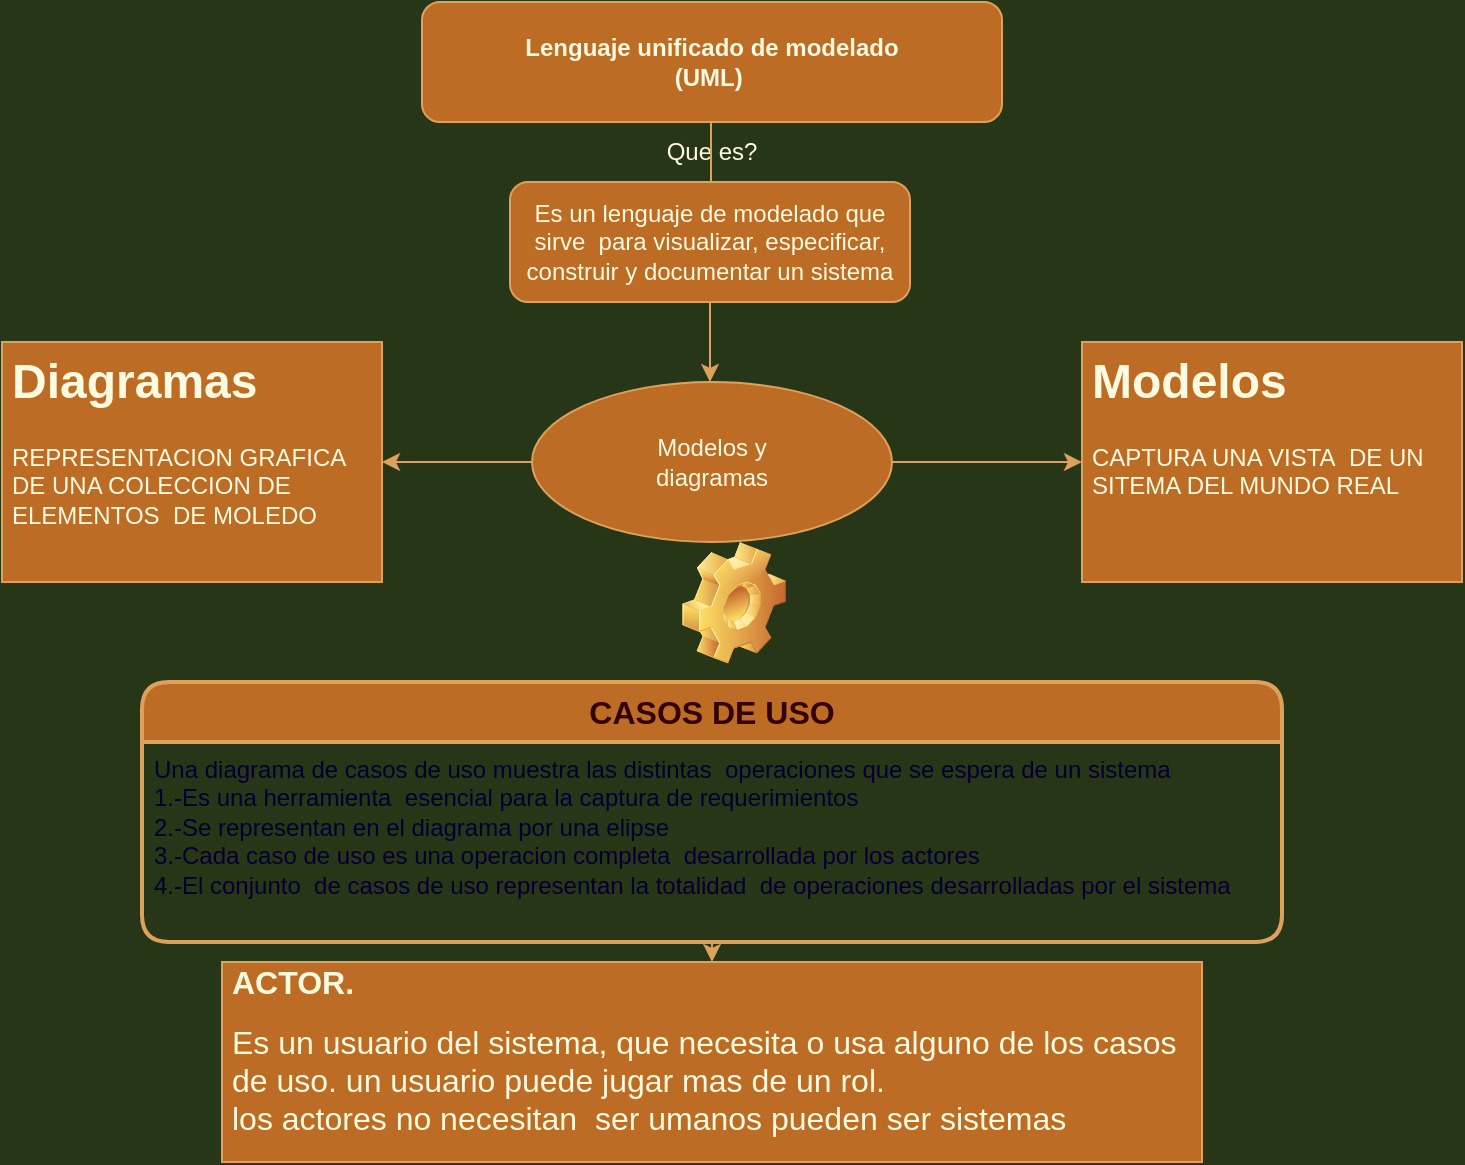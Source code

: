 <mxfile version="15.8.3" type="github">
  <diagram id="1OlZTNazj41PW167IAss" name="Page-1">
    <mxGraphModel dx="892" dy="488" grid="1" gridSize="10" guides="1" tooltips="1" connect="1" arrows="1" fold="1" page="1" pageScale="1" pageWidth="827" pageHeight="1169" background="#283618" math="0" shadow="0">
      <root>
        <mxCell id="0" />
        <mxCell id="1" parent="0" />
        <mxCell id="3-pgqK9E5HYIyNQKIwFr-1" value="Lenguaje unificado de modelado&lt;br&gt;(UML)&lt;span style=&quot;white-space: pre&quot;&gt;	&lt;/span&gt;" style="rounded=1;whiteSpace=wrap;html=1;fillColor=#BC6C25;strokeColor=#DDA15E;fontStyle=1;fontColor=#FEFAE0;" vertex="1" parent="1">
          <mxGeometry x="270" y="20" width="290" height="60" as="geometry" />
        </mxCell>
        <mxCell id="3-pgqK9E5HYIyNQKIwFr-3" value="Que es?" style="text;html=1;strokeColor=none;fillColor=none;align=center;verticalAlign=middle;whiteSpace=wrap;rounded=0;fontColor=#FEFAE0;" vertex="1" parent="1">
          <mxGeometry x="385" y="80" width="60" height="30" as="geometry" />
        </mxCell>
        <mxCell id="3-pgqK9E5HYIyNQKIwFr-5" value="" style="line;strokeWidth=1;direction=south;html=1;fillColor=#BC6C25;strokeColor=#DDA15E;fontColor=#FEFAE0;labelBackgroundColor=#283618;" vertex="1" parent="1">
          <mxGeometry x="409" y="80" width="11" height="50" as="geometry" />
        </mxCell>
        <mxCell id="3-pgqK9E5HYIyNQKIwFr-13" style="edgeStyle=none;rounded=0;orthogonalLoop=1;jettySize=auto;html=1;exitX=0.5;exitY=1;exitDx=0;exitDy=0;fontColor=#FEFAE0;strokeColor=#DDA15E;labelBackgroundColor=#283618;" edge="1" parent="1" source="3-pgqK9E5HYIyNQKIwFr-10">
          <mxGeometry relative="1" as="geometry">
            <mxPoint x="414" y="210" as="targetPoint" />
          </mxGeometry>
        </mxCell>
        <mxCell id="3-pgqK9E5HYIyNQKIwFr-10" value="Es un lenguaje de modelado que sirve&amp;nbsp; para visualizar, especificar, construir y documentar un sistema" style="rounded=1;strokeWidth=1;fillColor=#BC6C25;strokeColor=#DDA15E;labelBackgroundColor=none;labelBorderColor=none;whiteSpace=wrap;html=1;fontColor=#FEFAE0;" vertex="1" parent="1">
          <mxGeometry x="314" y="110" width="200" height="60" as="geometry" />
        </mxCell>
        <mxCell id="3-pgqK9E5HYIyNQKIwFr-16" style="rounded=0;orthogonalLoop=1;jettySize=auto;html=1;exitX=1;exitY=0.5;exitDx=0;exitDy=0;fontColor=#FEFAE0;strokeColor=#DDA15E;labelBackgroundColor=#283618;" edge="1" parent="1" source="3-pgqK9E5HYIyNQKIwFr-15">
          <mxGeometry relative="1" as="geometry">
            <mxPoint x="600" y="250" as="targetPoint" />
          </mxGeometry>
        </mxCell>
        <mxCell id="3-pgqK9E5HYIyNQKIwFr-17" style="edgeStyle=none;rounded=0;orthogonalLoop=1;jettySize=auto;html=1;exitX=0;exitY=0.5;exitDx=0;exitDy=0;fontColor=#FEFAE0;strokeColor=#DDA15E;labelBackgroundColor=#283618;" edge="1" parent="1" source="3-pgqK9E5HYIyNQKIwFr-15">
          <mxGeometry relative="1" as="geometry">
            <mxPoint x="250" y="250" as="targetPoint" />
          </mxGeometry>
        </mxCell>
        <mxCell id="3-pgqK9E5HYIyNQKIwFr-15" value="Modelos y&lt;br&gt;diagramas" style="ellipse;whiteSpace=wrap;html=1;labelBackgroundColor=none;labelBorderColor=none;fontColor=#FEFAE0;strokeWidth=1;fillColor=#BC6C25;strokeColor=#DDA15E;" vertex="1" parent="1">
          <mxGeometry x="325" y="210" width="180" height="80" as="geometry" />
        </mxCell>
        <mxCell id="3-pgqK9E5HYIyNQKIwFr-20" value="&lt;h1&gt;Diagramas&lt;/h1&gt;&lt;div&gt;REPRESENTACION GRAFICA&amp;nbsp;&lt;/div&gt;&lt;div&gt;DE UNA COLECCION DE ELEMENTOS&amp;nbsp; DE MOLEDO&lt;/div&gt;" style="text;html=1;strokeColor=#DDA15E;fillColor=#BC6C25;spacing=5;spacingTop=-20;whiteSpace=wrap;overflow=hidden;rounded=0;labelBackgroundColor=none;labelBorderColor=none;fontColor=#FEFAE0;" vertex="1" parent="1">
          <mxGeometry x="60" y="190" width="190" height="120" as="geometry" />
        </mxCell>
        <mxCell id="3-pgqK9E5HYIyNQKIwFr-21" value="&lt;h1&gt;Modelos&lt;/h1&gt;&lt;div&gt;CAPTURA UNA VISTA&amp;nbsp; DE UN SITEMA DEL MUNDO REAL&lt;/div&gt;" style="text;html=1;strokeColor=#DDA15E;fillColor=#BC6C25;spacing=5;spacingTop=-20;whiteSpace=wrap;overflow=hidden;rounded=0;labelBackgroundColor=none;labelBorderColor=none;fontColor=#FEFAE0;" vertex="1" parent="1">
          <mxGeometry x="600" y="190" width="190" height="120" as="geometry" />
        </mxCell>
        <mxCell id="3-pgqK9E5HYIyNQKIwFr-22" value="&lt;font color=&quot;#330000&quot; style=&quot;font-size: 16px;&quot;&gt;CASOS DE USO&lt;br style=&quot;font-size: 16px;&quot;&gt;&lt;/font&gt;" style="swimlane;childLayout=stackLayout;horizontal=1;startSize=30;horizontalStack=0;rounded=1;fontSize=16;fontStyle=1;strokeWidth=2;resizeParent=0;resizeLast=1;shadow=0;dashed=0;align=center;labelBackgroundColor=none;labelBorderColor=none;fillColor=#BC6C25;html=1;whiteSpace=wrap;strokeColor=#DDA15E;fontColor=#FEFAE0;" vertex="1" parent="1">
          <mxGeometry x="130" y="360" width="570" height="130" as="geometry" />
        </mxCell>
        <mxCell id="3-pgqK9E5HYIyNQKIwFr-23" value="&lt;font color=&quot;#000033&quot;&gt;Una diagrama de casos de uso muestra las distintas&amp;nbsp; operaciones que se espera de un sistema&lt;br&gt;1.-Es una herramienta&amp;nbsp; esencial para la captura de requerimientos&lt;br&gt;2.-Se representan en el diagrama por una elipse&lt;br&gt;3.-Cada caso de uso es una operacion completa&amp;nbsp; desarrollada por los actores&lt;br&gt;4.-El conjunto&amp;nbsp; de casos de uso representan la totalidad&amp;nbsp; de operaciones&amp;nbsp;desarrolladas por el sistema&lt;br&gt;&lt;/font&gt;" style="align=left;strokeColor=none;fillColor=none;spacingLeft=4;fontSize=12;verticalAlign=top;resizable=0;rotatable=0;part=1;labelBackgroundColor=none;labelBorderColor=none;fontColor=#FEFAE0;html=1;" vertex="1" parent="3-pgqK9E5HYIyNQKIwFr-22">
          <mxGeometry y="30" width="570" height="100" as="geometry" />
        </mxCell>
        <mxCell id="VQ-E5CUEjUANzLoe1kDv-1" value="&lt;h1 style=&quot;font-size: 16px;&quot;&gt;ACTOR.&lt;/h1&gt;&lt;div style=&quot;font-size: 16px;&quot;&gt;Es un usuario del sistema, que necesita o usa alguno de los casos de uso. un usuario puede jugar mas de un rol.&lt;/div&gt;&lt;div style=&quot;font-size: 16px;&quot;&gt;los actores no necesitan&amp;nbsp; ser umanos pueden ser sistemas&lt;/div&gt;&lt;div style=&quot;font-size: 16px;&quot;&gt;&lt;br style=&quot;font-size: 16px;&quot;&gt;&lt;/div&gt;" style="text;html=1;strokeColor=#DDA15E;fillColor=#BC6C25;spacing=5;spacingTop=-20;whiteSpace=wrap;overflow=hidden;rounded=0;labelBackgroundColor=none;labelBorderColor=none;fontSize=16;fontColor=#FEFAE0;" vertex="1" parent="1">
          <mxGeometry x="170" y="500" width="490" height="100" as="geometry" />
        </mxCell>
        <mxCell id="VQ-E5CUEjUANzLoe1kDv-5" style="rounded=0;orthogonalLoop=1;jettySize=auto;html=1;exitX=0.5;exitY=1;exitDx=0;exitDy=0;entryX=0.5;entryY=0;entryDx=0;entryDy=0;fontSize=16;fontColor=#FEFAE0;strokeColor=#DDA15E;labelBackgroundColor=#283618;" edge="1" parent="1" source="3-pgqK9E5HYIyNQKIwFr-23" target="VQ-E5CUEjUANzLoe1kDv-1">
          <mxGeometry relative="1" as="geometry" />
        </mxCell>
        <mxCell id="VQ-E5CUEjUANzLoe1kDv-6" value="" style="shape=image;html=1;verticalLabelPosition=bottom;verticalAlign=top;imageAspect=1;aspect=fixed;image=img/clipart/Gear_128x128.png;rounded=0;sketch=0;fontSize=16;fontColor=#FEFAE0;strokeColor=#DDA15E;fillColor=#BC6C25;" vertex="1" parent="1">
          <mxGeometry x="400" y="290" width="52" height="61" as="geometry" />
        </mxCell>
      </root>
    </mxGraphModel>
  </diagram>
</mxfile>
